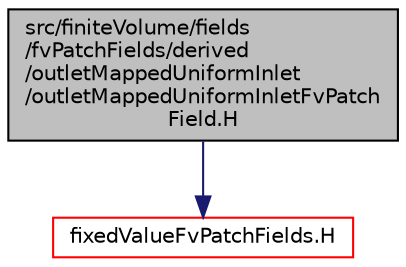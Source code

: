 digraph "src/finiteVolume/fields/fvPatchFields/derived/outletMappedUniformInlet/outletMappedUniformInletFvPatchField.H"
{
  bgcolor="transparent";
  edge [fontname="Helvetica",fontsize="10",labelfontname="Helvetica",labelfontsize="10"];
  node [fontname="Helvetica",fontsize="10",shape=record];
  Node1 [label="src/finiteVolume/fields\l/fvPatchFields/derived\l/outletMappedUniformInlet\l/outletMappedUniformInletFvPatch\lField.H",height=0.2,width=0.4,color="black", fillcolor="grey75", style="filled", fontcolor="black"];
  Node1 -> Node2 [color="midnightblue",fontsize="10",style="solid",fontname="Helvetica"];
  Node2 [label="fixedValueFvPatchFields.H",height=0.2,width=0.4,color="red",URL="$a05180.html"];
}
